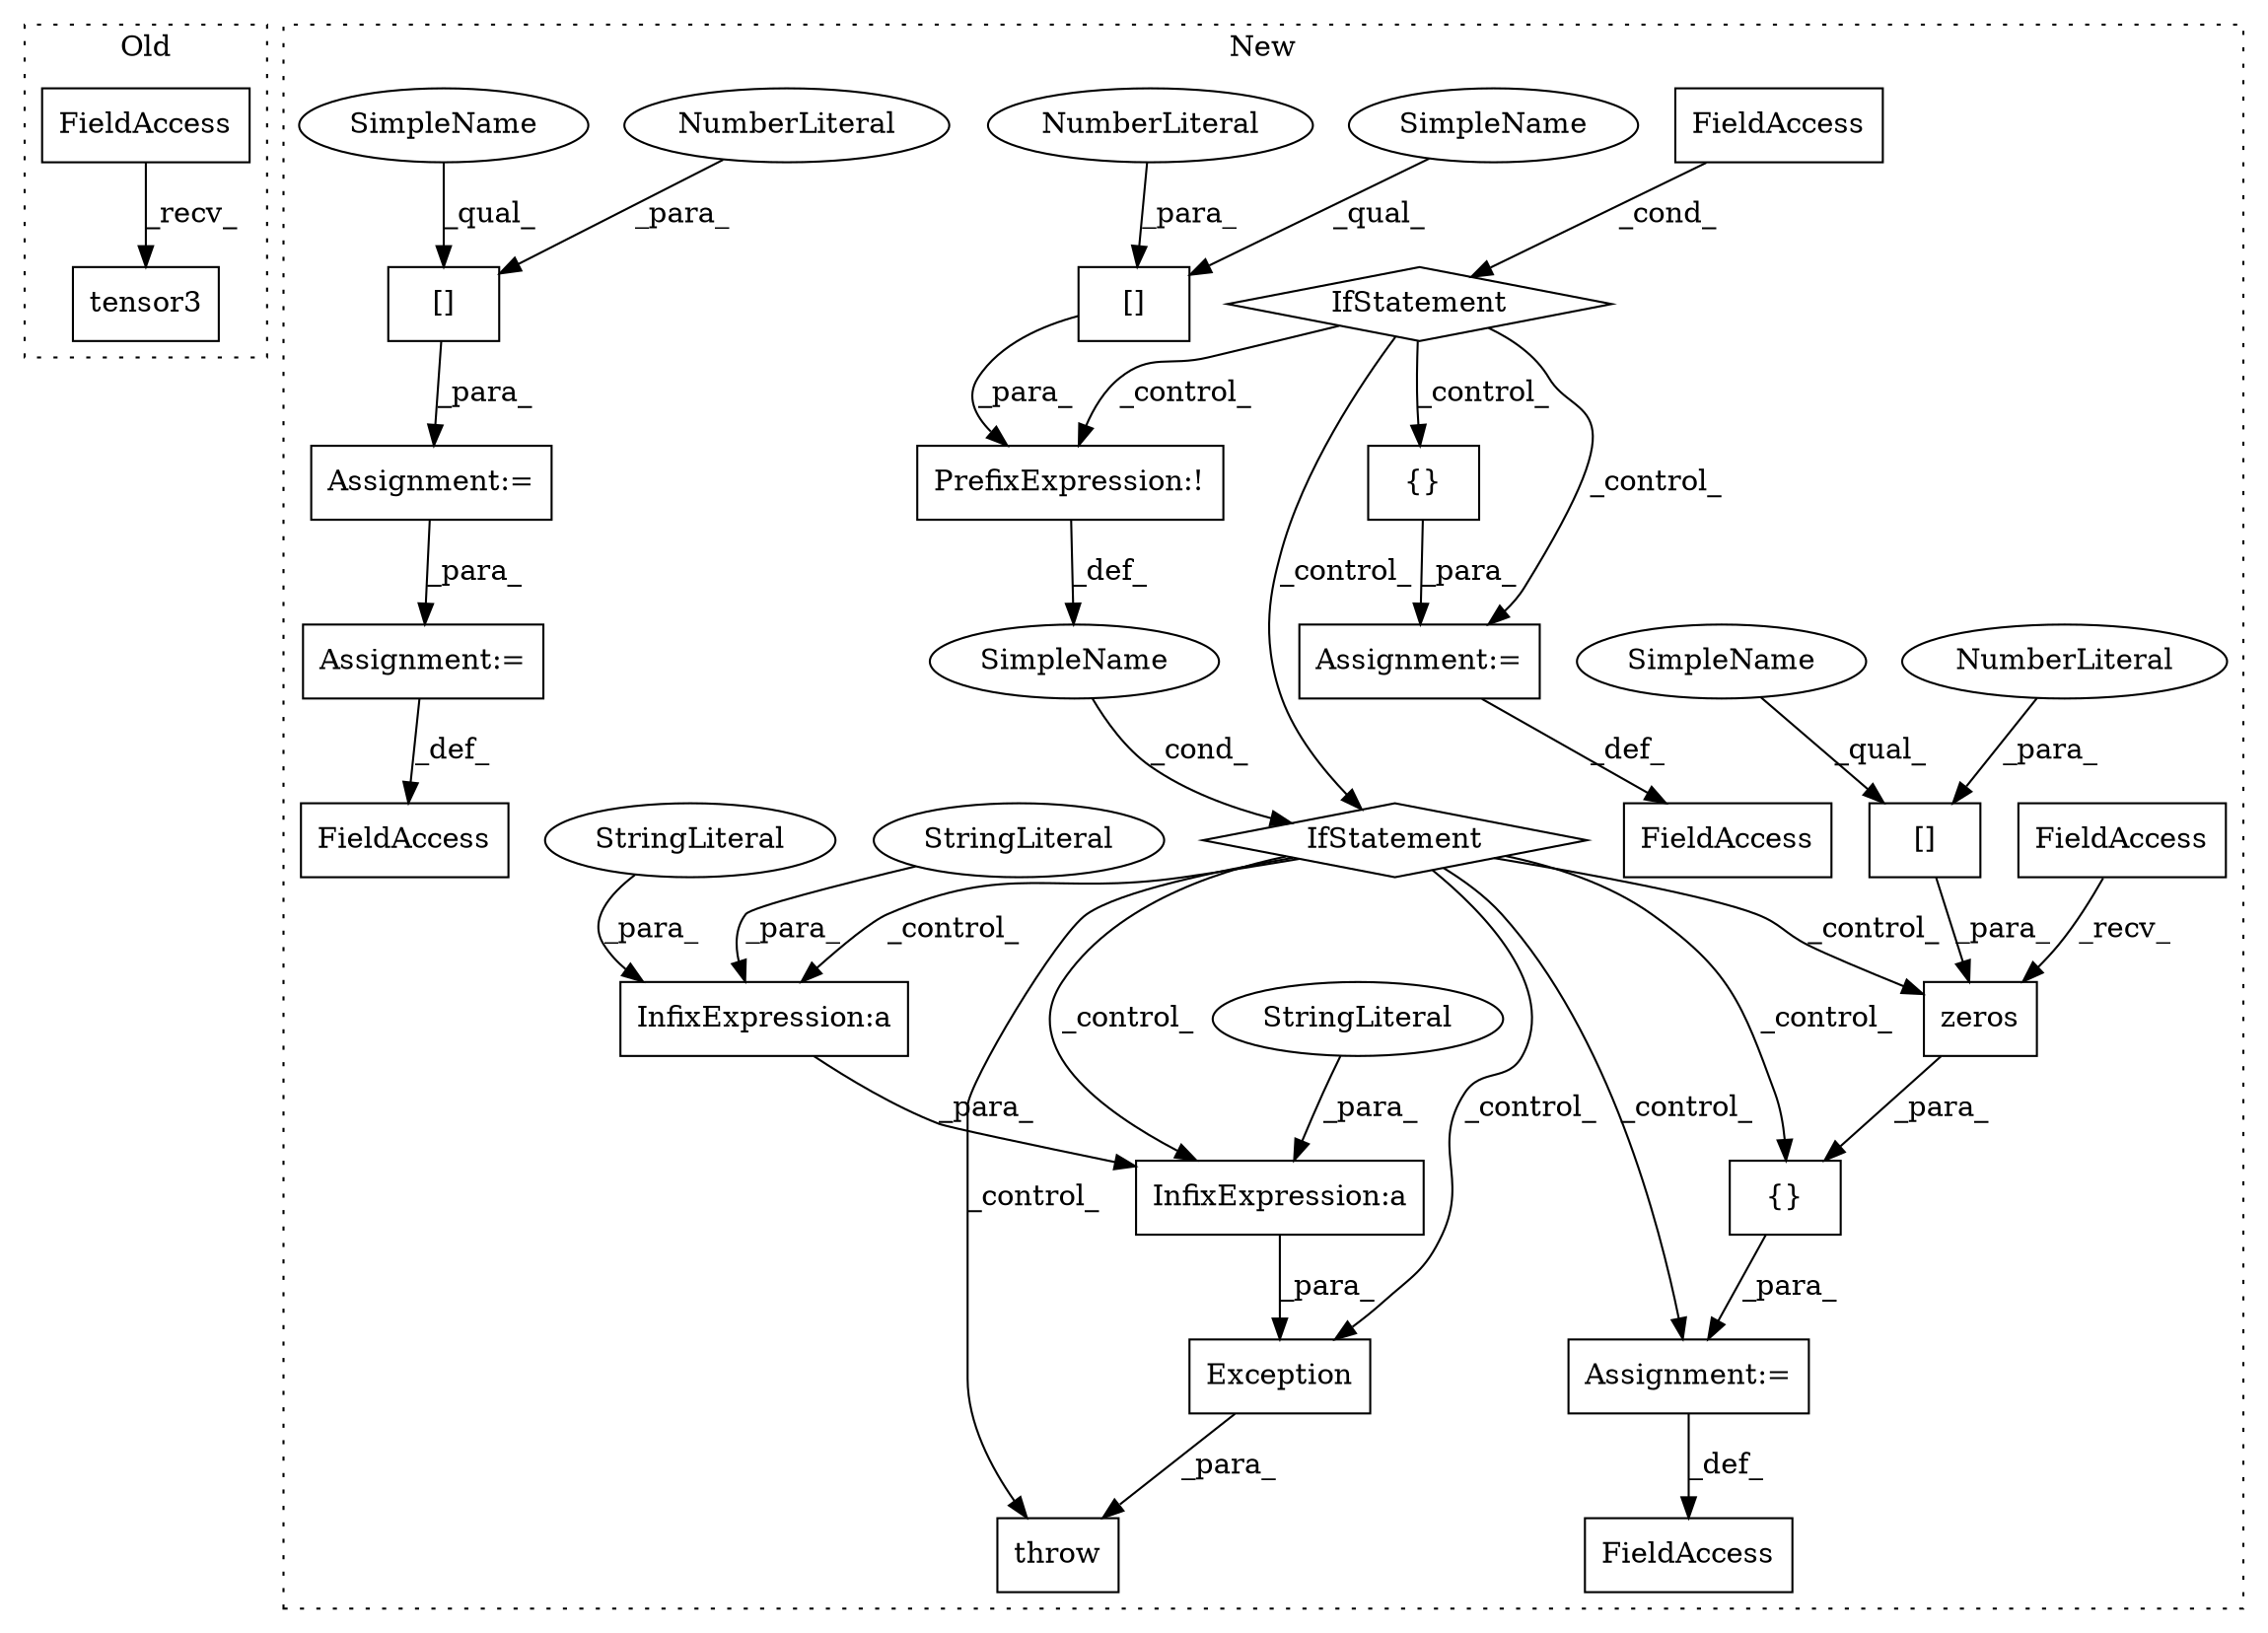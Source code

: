 digraph G {
subgraph cluster0 {
1 [label="tensor3" a="32" s="13131" l="9" shape="box"];
15 [label="FieldAccess" a="22" s="13117" l="13" shape="box"];
label = "Old";
style="dotted";
}
subgraph cluster1 {
2 [label="IfStatement" a="25" s="8837,8856" l="4,2" shape="diamond"];
3 [label="SimpleName" a="42" s="" l="" shape="ellipse"];
4 [label="throw" a="53" s="8868" l="6" shape="box"];
5 [label="InfixExpression:a" a="27" s="8955" l="3" shape="box"];
6 [label="PrefixExpression:!" a="38" s="8841" l="1" shape="box"];
7 [label="InfixExpression:a" a="27" s="8920" l="3" shape="box"];
8 [label="[]" a="2" s="8842,8855" l="12,1" shape="box"];
9 [label="NumberLiteral" a="34" s="8854" l="1" shape="ellipse"];
10 [label="{}" a="4" s="9029,9121" l="1,1" shape="box"];
11 [label="[]" a="2" s="9090,9103" l="12,1" shape="box"];
12 [label="NumberLiteral" a="34" s="9102" l="1" shape="ellipse"];
13 [label="[]" a="2" s="8711,8724" l="12,1" shape="box"];
14 [label="NumberLiteral" a="34" s="8723" l="1" shape="ellipse"];
16 [label="FieldAccess" a="22" s="8814" l="13" shape="box"];
17 [label="{}" a="4" s="9173,9183" l="1,1" shape="box"];
18 [label="StringLiteral" a="45" s="8958" l="25" shape="ellipse"];
19 [label="StringLiteral" a="45" s="8885" l="35" shape="ellipse"];
20 [label="StringLiteral" a="45" s="8923" l="31" shape="ellipse"];
21 [label="FieldAccess" a="22" s="9144" l="11" shape="box"];
22 [label="FieldAccess" a="22" s="9000" l="11" shape="box"];
23 [label="IfStatement" a="25" s="8810,8827" l="4,2" shape="diamond"];
24 [label="zeros" a="32" s="9084,9120" l="6,1" shape="box"];
25 [label="FieldAccess" a="22" s="9076" l="7" shape="box"];
26 [label="Assignment:=" a="7" s="9155" l="1" shape="box"];
27 [label="Assignment:=" a="7" s="8710" l="1" shape="box"];
28 [label="FieldAccess" a="22" s="8731" l="14" shape="box"];
29 [label="Assignment:=" a="7" s="8745" l="1" shape="box"];
30 [label="Assignment:=" a="7" s="9011" l="1" shape="box"];
31 [label="Exception" a="32" s="8874,8983" l="10,1" shape="box"];
32 [label="SimpleName" a="42" s="8842" l="11" shape="ellipse"];
33 [label="SimpleName" a="42" s="9090" l="11" shape="ellipse"];
34 [label="SimpleName" a="42" s="8711" l="11" shape="ellipse"];
label = "New";
style="dotted";
}
2 -> 4 [label="_control_"];
2 -> 7 [label="_control_"];
2 -> 24 [label="_control_"];
2 -> 10 [label="_control_"];
2 -> 31 [label="_control_"];
2 -> 5 [label="_control_"];
2 -> 30 [label="_control_"];
3 -> 2 [label="_cond_"];
5 -> 31 [label="_para_"];
6 -> 3 [label="_def_"];
7 -> 5 [label="_para_"];
8 -> 6 [label="_para_"];
9 -> 8 [label="_para_"];
10 -> 30 [label="_para_"];
11 -> 24 [label="_para_"];
12 -> 11 [label="_para_"];
13 -> 27 [label="_para_"];
14 -> 13 [label="_para_"];
15 -> 1 [label="_recv_"];
16 -> 23 [label="_cond_"];
17 -> 26 [label="_para_"];
18 -> 5 [label="_para_"];
19 -> 7 [label="_para_"];
20 -> 7 [label="_para_"];
23 -> 2 [label="_control_"];
23 -> 6 [label="_control_"];
23 -> 17 [label="_control_"];
23 -> 26 [label="_control_"];
24 -> 10 [label="_para_"];
25 -> 24 [label="_recv_"];
26 -> 21 [label="_def_"];
27 -> 29 [label="_para_"];
29 -> 28 [label="_def_"];
30 -> 22 [label="_def_"];
31 -> 4 [label="_para_"];
32 -> 8 [label="_qual_"];
33 -> 11 [label="_qual_"];
34 -> 13 [label="_qual_"];
}